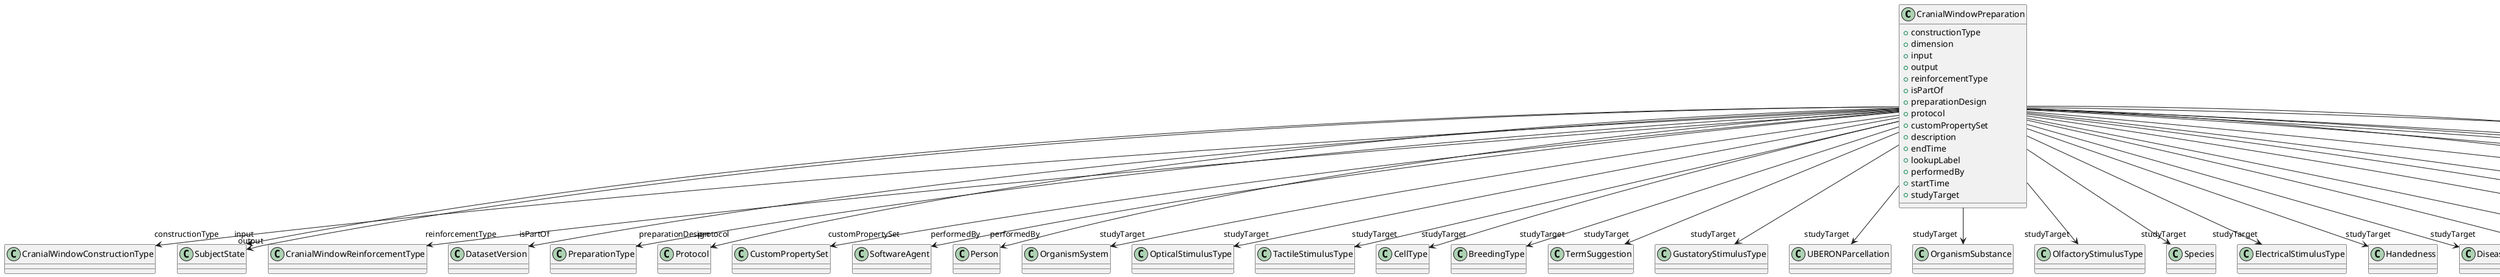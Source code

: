 @startuml
class CranialWindowPreparation {
+constructionType
+dimension
+input
+output
+reinforcementType
+isPartOf
+preparationDesign
+protocol
+customPropertySet
+description
+endTime
+lookupLabel
+performedBy
+startTime
+studyTarget

}
CranialWindowPreparation -d-> "constructionType" CranialWindowConstructionType
CranialWindowPreparation -d-> "input" SubjectState
CranialWindowPreparation -d-> "output" SubjectState
CranialWindowPreparation -d-> "reinforcementType" CranialWindowReinforcementType
CranialWindowPreparation -d-> "isPartOf" DatasetVersion
CranialWindowPreparation -d-> "preparationDesign" PreparationType
CranialWindowPreparation -d-> "protocol" Protocol
CranialWindowPreparation -d-> "customPropertySet" CustomPropertySet
CranialWindowPreparation -d-> "performedBy" SoftwareAgent
CranialWindowPreparation -d-> "performedBy" Person
CranialWindowPreparation -d-> "studyTarget" OrganismSystem
CranialWindowPreparation -d-> "studyTarget" OpticalStimulusType
CranialWindowPreparation -d-> "studyTarget" TactileStimulusType
CranialWindowPreparation -d-> "studyTarget" CellType
CranialWindowPreparation -d-> "studyTarget" BreedingType
CranialWindowPreparation -d-> "studyTarget" TermSuggestion
CranialWindowPreparation -d-> "studyTarget" GustatoryStimulusType
CranialWindowPreparation -d-> "studyTarget" UBERONParcellation
CranialWindowPreparation -d-> "studyTarget" OrganismSubstance
CranialWindowPreparation -d-> "studyTarget" OlfactoryStimulusType
CranialWindowPreparation -d-> "studyTarget" Species
CranialWindowPreparation -d-> "studyTarget" ElectricalStimulusType
CranialWindowPreparation -d-> "studyTarget" Handedness
CranialWindowPreparation -d-> "studyTarget" DiseaseModel
CranialWindowPreparation -d-> "studyTarget" BiologicalSex
CranialWindowPreparation -d-> "studyTarget" GeneticStrainType
CranialWindowPreparation -d-> "studyTarget" MolecularEntity
CranialWindowPreparation -d-> "studyTarget" CellCultureType
CranialWindowPreparation -d-> "studyTarget" VisualStimulusType
CranialWindowPreparation -d-> "studyTarget" Disease
CranialWindowPreparation -d-> "studyTarget" AuditoryStimulusType
CranialWindowPreparation -d-> "studyTarget" BiologicalOrder
CranialWindowPreparation -d-> "studyTarget" Organ
CranialWindowPreparation -d-> "studyTarget" SubcellularEntity
CranialWindowPreparation -d-> "studyTarget" CustomAnatomicalEntity
CranialWindowPreparation -d-> "studyTarget" ParcellationEntityVersion
CranialWindowPreparation -d-> "studyTarget" ParcellationEntity

@enduml